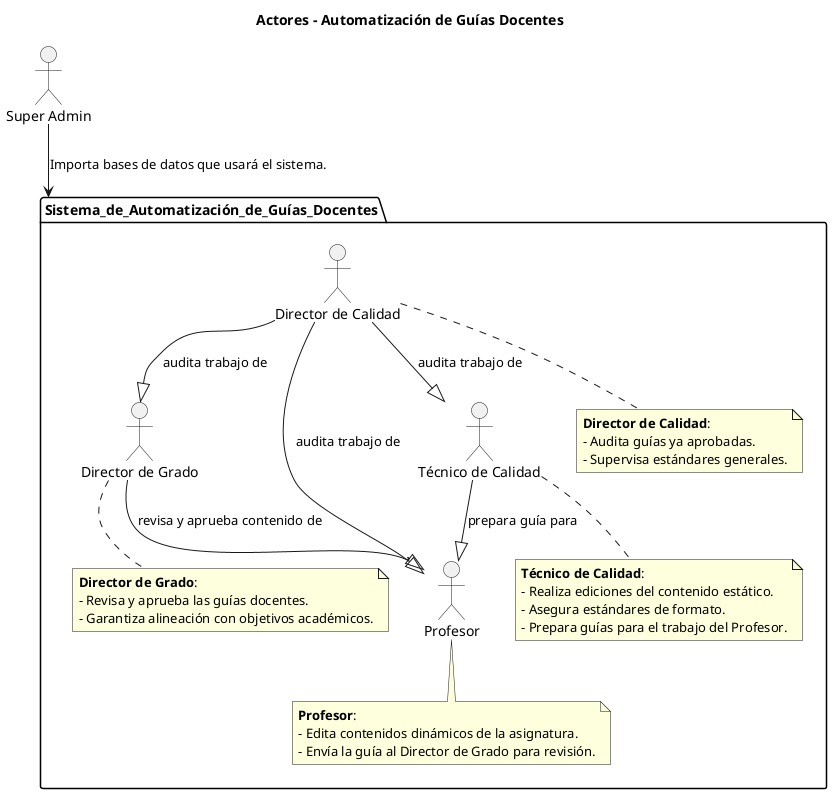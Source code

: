 @startuml
title Actores - Automatización de Guías Docentes

actor "Super Admin" as SuperAdmin

package Sistema_de_Automatización_de_Guías_Docentes {
  actor "Director de Calidad" as DireccionDeCalidad
  actor "Director de Grado" as DirectorDeGrado
  actor "Técnico de Calidad" as TecnicoDeCalidad
  actor Profesor

  DireccionDeCalidad --|> DirectorDeGrado : audita trabajo de
  DireccionDeCalidad --|> Profesor : audita trabajo de
  DireccionDeCalidad --|> TecnicoDeCalidad : audita trabajo de

  DirectorDeGrado --|> Profesor : revisa y aprueba contenido de
  TecnicoDeCalidad --|> Profesor : prepara guía para

  note bottom of TecnicoDeCalidad
    **Técnico de Calidad**:
    - Realiza ediciones del contenido estático.
    - Asegura estándares de formato.
    - Prepara guías para el trabajo del Profesor.
  end note

  note bottom of Profesor
    **Profesor**:
    - Edita contenidos dinámicos de la asignatura.
    - Envía la guía al Director de Grado para revisión.
  end note

  note bottom of DirectorDeGrado
    **Director de Grado**:
    - Revisa y aprueba las guías docentes.
    - Garantiza alineación con objetivos académicos.
  end note

  note bottom of DireccionDeCalidad
    **Director de Calidad**:
    - Audita guías ya aprobadas.
    - Supervisa estándares generales.
  end note
}

SuperAdmin --> Sistema_de_Automatización_de_Guías_Docentes : Importa bases de datos que usará el sistema.
@enduml
